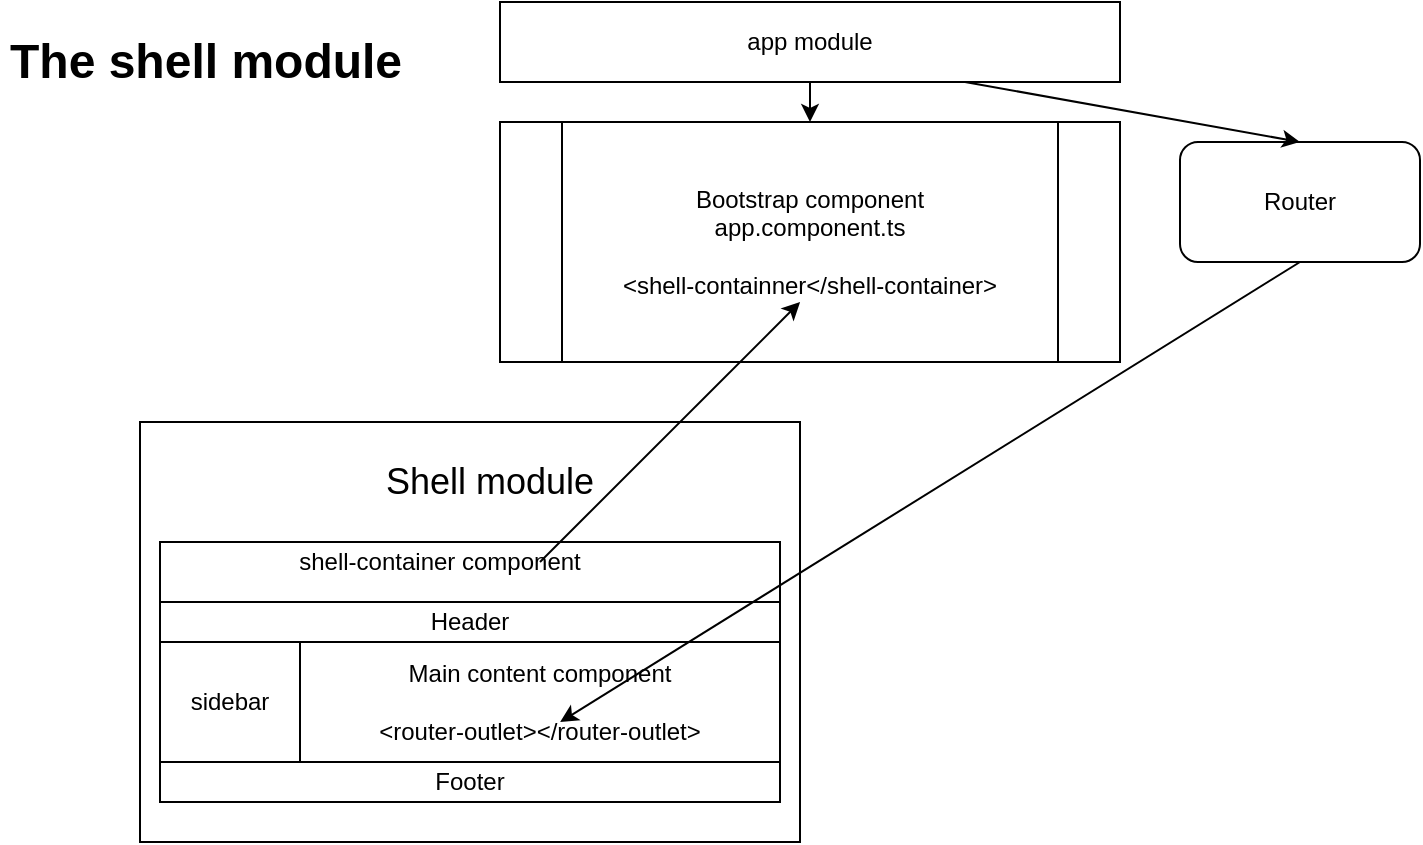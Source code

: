 <mxfile version="12.7.9" type="device"><diagram id="gN_-hh7B1lLQm6amU5Fg" name="Page-1"><mxGraphModel dx="1186" dy="599" grid="1" gridSize="10" guides="1" tooltips="1" connect="1" arrows="1" fold="1" page="1" pageScale="1" pageWidth="827" pageHeight="1169" math="0" shadow="0"><root><mxCell id="0"/><mxCell id="1" parent="0"/><mxCell id="OMmhIiy-tmJ1cnbHnKZc-3" value="Bootstrap component&lt;br&gt;app.component.ts&lt;br&gt;&lt;br&gt;&amp;lt;shell-containner&amp;lt;/shell-container&amp;gt;" style="shape=process;whiteSpace=wrap;html=1;backgroundOutline=1;" vertex="1" parent="1"><mxGeometry x="270" y="80" width="310" height="120" as="geometry"/></mxCell><mxCell id="OMmhIiy-tmJ1cnbHnKZc-4" value="&lt;h1&gt;The shell module&lt;/h1&gt;" style="text;html=1;strokeColor=none;fillColor=none;spacing=5;spacingTop=-20;whiteSpace=wrap;overflow=hidden;rounded=0;" vertex="1" parent="1"><mxGeometry x="20" y="30" width="220" height="200" as="geometry"/></mxCell><mxCell id="OMmhIiy-tmJ1cnbHnKZc-5" value="Router" style="rounded=1;whiteSpace=wrap;html=1;" vertex="1" parent="1"><mxGeometry x="610" y="90" width="120" height="60" as="geometry"/></mxCell><mxCell id="OMmhIiy-tmJ1cnbHnKZc-15" value="Shell module" style="rounded=0;whiteSpace=wrap;html=1;" vertex="1" parent="1"><mxGeometry x="90" y="230" width="330" height="210" as="geometry"/></mxCell><mxCell id="OMmhIiy-tmJ1cnbHnKZc-16" value="" style="rounded=0;whiteSpace=wrap;html=1;" vertex="1" parent="1"><mxGeometry x="100" y="290" width="310" height="130" as="geometry"/></mxCell><mxCell id="OMmhIiy-tmJ1cnbHnKZc-18" value="&lt;span style=&quot;white-space: normal&quot;&gt;Main content component&lt;/span&gt;&lt;br style=&quot;white-space: normal&quot;&gt;&lt;br style=&quot;white-space: normal&quot;&gt;&lt;span style=&quot;white-space: pre&quot;&gt;&amp;lt;&lt;/span&gt;&lt;span style=&quot;white-space: pre&quot;&gt;router-outlet&lt;/span&gt;&lt;span style=&quot;white-space: pre&quot;&gt;&amp;gt;&amp;lt;/&lt;/span&gt;&lt;span style=&quot;white-space: pre&quot;&gt;router-outlet&lt;/span&gt;&lt;span style=&quot;white-space: pre&quot;&gt;&amp;gt;&lt;/span&gt;" style="rounded=0;whiteSpace=wrap;html=1;" vertex="1" parent="1"><mxGeometry x="170" y="340" width="240" height="60" as="geometry"/></mxCell><mxCell id="OMmhIiy-tmJ1cnbHnKZc-19" value="sidebar" style="rounded=0;whiteSpace=wrap;html=1;" vertex="1" parent="1"><mxGeometry x="100" y="340" width="70" height="60" as="geometry"/></mxCell><mxCell id="OMmhIiy-tmJ1cnbHnKZc-20" value="shell-container component" style="text;html=1;strokeColor=none;fillColor=none;align=center;verticalAlign=middle;whiteSpace=wrap;rounded=0;" vertex="1" parent="1"><mxGeometry x="150" y="290" width="180" height="20" as="geometry"/></mxCell><mxCell id="OMmhIiy-tmJ1cnbHnKZc-21" value="Header" style="rounded=0;whiteSpace=wrap;html=1;" vertex="1" parent="1"><mxGeometry x="100" y="320" width="310" height="20" as="geometry"/></mxCell><mxCell id="OMmhIiy-tmJ1cnbHnKZc-22" value="Footer" style="rounded=0;whiteSpace=wrap;html=1;" vertex="1" parent="1"><mxGeometry x="100" y="400" width="310" height="20" as="geometry"/></mxCell><mxCell id="OMmhIiy-tmJ1cnbHnKZc-25" value="&lt;font style=&quot;font-size: 18px&quot;&gt;Shell module&lt;/font&gt;" style="text;html=1;strokeColor=none;fillColor=none;align=center;verticalAlign=middle;whiteSpace=wrap;rounded=0;" vertex="1" parent="1"><mxGeometry x="175" y="250" width="180" height="20" as="geometry"/></mxCell><mxCell id="OMmhIiy-tmJ1cnbHnKZc-27" value="app module" style="rounded=0;whiteSpace=wrap;html=1;" vertex="1" parent="1"><mxGeometry x="270" y="20" width="310" height="40" as="geometry"/></mxCell><mxCell id="OMmhIiy-tmJ1cnbHnKZc-28" value="" style="endArrow=classic;html=1;entryX=0.484;entryY=0.75;entryDx=0;entryDy=0;entryPerimeter=0;" edge="1" parent="1" target="OMmhIiy-tmJ1cnbHnKZc-3"><mxGeometry width="50" height="50" relative="1" as="geometry"><mxPoint x="290" y="300" as="sourcePoint"/><mxPoint x="340" y="250" as="targetPoint"/></mxGeometry></mxCell><mxCell id="OMmhIiy-tmJ1cnbHnKZc-29" value="" style="endArrow=classic;html=1;entryX=0.5;entryY=0;entryDx=0;entryDy=0;exitX=0.75;exitY=1;exitDx=0;exitDy=0;" edge="1" parent="1" source="OMmhIiy-tmJ1cnbHnKZc-27" target="OMmhIiy-tmJ1cnbHnKZc-5"><mxGeometry width="50" height="50" relative="1" as="geometry"><mxPoint x="290" y="300" as="sourcePoint"/><mxPoint x="340" y="250" as="targetPoint"/></mxGeometry></mxCell><mxCell id="OMmhIiy-tmJ1cnbHnKZc-30" value="" style="endArrow=classic;html=1;entryX=0.5;entryY=0;entryDx=0;entryDy=0;exitX=0.5;exitY=1;exitDx=0;exitDy=0;" edge="1" parent="1" source="OMmhIiy-tmJ1cnbHnKZc-27" target="OMmhIiy-tmJ1cnbHnKZc-3"><mxGeometry width="50" height="50" relative="1" as="geometry"><mxPoint x="290" y="300" as="sourcePoint"/><mxPoint x="340" y="250" as="targetPoint"/></mxGeometry></mxCell><mxCell id="OMmhIiy-tmJ1cnbHnKZc-31" value="" style="endArrow=classic;html=1;exitX=0.5;exitY=1;exitDx=0;exitDy=0;entryX=0.542;entryY=0.667;entryDx=0;entryDy=0;entryPerimeter=0;" edge="1" parent="1" source="OMmhIiy-tmJ1cnbHnKZc-5" target="OMmhIiy-tmJ1cnbHnKZc-18"><mxGeometry width="50" height="50" relative="1" as="geometry"><mxPoint x="290" y="300" as="sourcePoint"/><mxPoint x="340" y="250" as="targetPoint"/></mxGeometry></mxCell></root></mxGraphModel></diagram></mxfile>